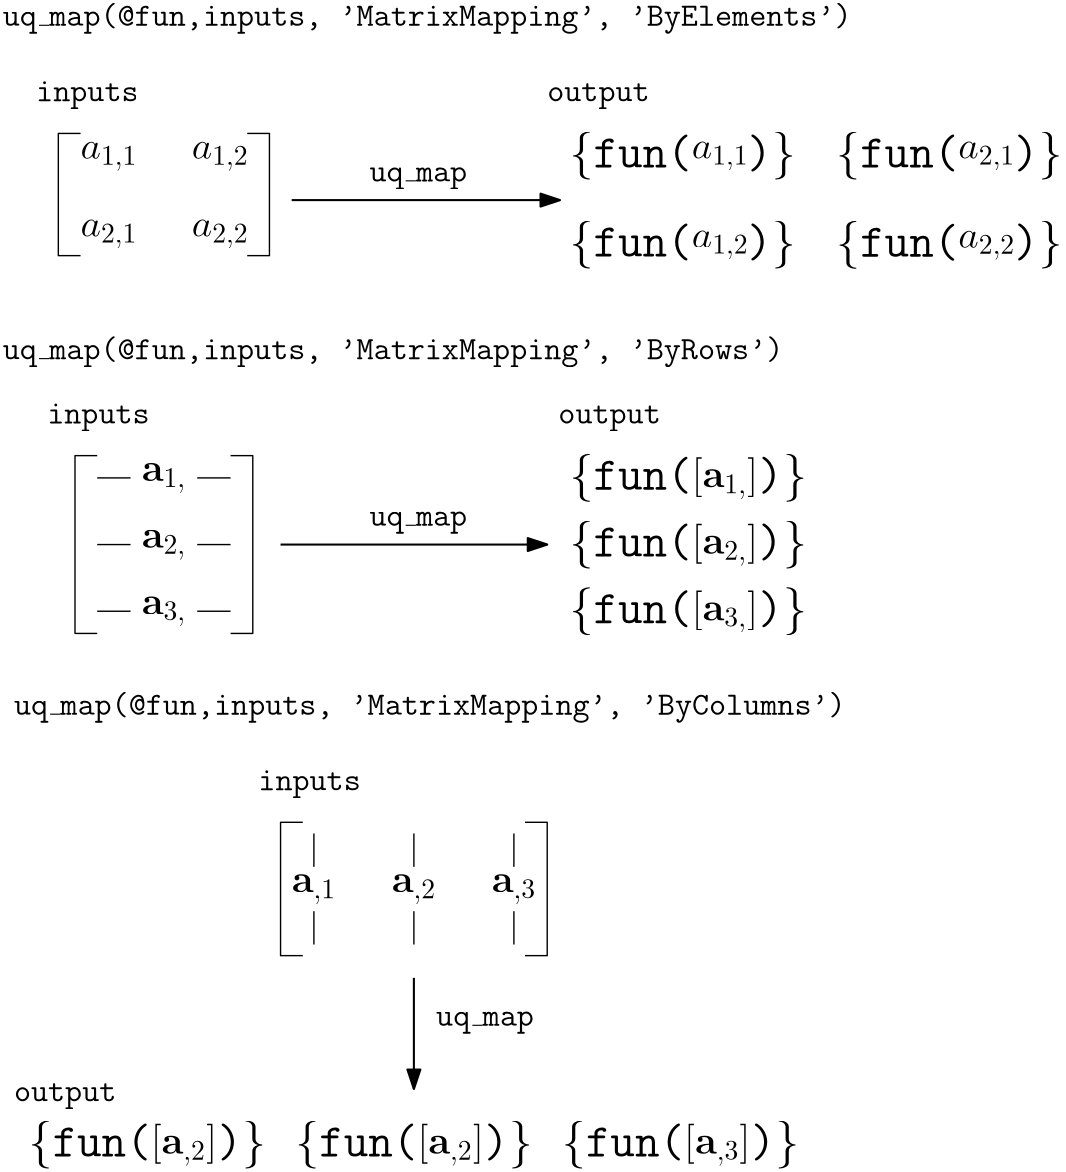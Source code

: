 <?xml version="1.0"?>
<!DOCTYPE ipe SYSTEM "ipe.dtd">
<ipe version="70218" creator="Ipe 7.2.20">
<info created="D:20200806232523" modified="D:20200808152923"/>
<ipestyle name="basic">
<symbol name="arrow/arc(spx)">
<path stroke="sym-stroke" fill="sym-stroke" pen="sym-pen">
0 0 m
-1 0.333 l
-1 -0.333 l
h
</path>
</symbol>
<symbol name="arrow/farc(spx)">
<path stroke="sym-stroke" fill="white" pen="sym-pen">
0 0 m
-1 0.333 l
-1 -0.333 l
h
</path>
</symbol>
<symbol name="arrow/ptarc(spx)">
<path stroke="sym-stroke" fill="sym-stroke" pen="sym-pen">
0 0 m
-1 0.333 l
-0.8 0 l
-1 -0.333 l
h
</path>
</symbol>
<symbol name="arrow/fptarc(spx)">
<path stroke="sym-stroke" fill="white" pen="sym-pen">
0 0 m
-1 0.333 l
-0.8 0 l
-1 -0.333 l
h
</path>
</symbol>
<symbol name="mark/circle(sx)" transformations="translations">
<path fill="sym-stroke">
0.6 0 0 0.6 0 0 e
0.4 0 0 0.4 0 0 e
</path>
</symbol>
<symbol name="mark/disk(sx)" transformations="translations">
<path fill="sym-stroke">
0.6 0 0 0.6 0 0 e
</path>
</symbol>
<symbol name="mark/fdisk(sfx)" transformations="translations">
<group>
<path fill="sym-fill">
0.5 0 0 0.5 0 0 e
</path>
<path fill="sym-stroke" fillrule="eofill">
0.6 0 0 0.6 0 0 e
0.4 0 0 0.4 0 0 e
</path>
</group>
</symbol>
<symbol name="mark/box(sx)" transformations="translations">
<path fill="sym-stroke" fillrule="eofill">
-0.6 -0.6 m
0.6 -0.6 l
0.6 0.6 l
-0.6 0.6 l
h
-0.4 -0.4 m
0.4 -0.4 l
0.4 0.4 l
-0.4 0.4 l
h
</path>
</symbol>
<symbol name="mark/square(sx)" transformations="translations">
<path fill="sym-stroke">
-0.6 -0.6 m
0.6 -0.6 l
0.6 0.6 l
-0.6 0.6 l
h
</path>
</symbol>
<symbol name="mark/fsquare(sfx)" transformations="translations">
<group>
<path fill="sym-fill">
-0.5 -0.5 m
0.5 -0.5 l
0.5 0.5 l
-0.5 0.5 l
h
</path>
<path fill="sym-stroke" fillrule="eofill">
-0.6 -0.6 m
0.6 -0.6 l
0.6 0.6 l
-0.6 0.6 l
h
-0.4 -0.4 m
0.4 -0.4 l
0.4 0.4 l
-0.4 0.4 l
h
</path>
</group>
</symbol>
<symbol name="mark/cross(sx)" transformations="translations">
<group>
<path fill="sym-stroke">
-0.43 -0.57 m
0.57 0.43 l
0.43 0.57 l
-0.57 -0.43 l
h
</path>
<path fill="sym-stroke">
-0.43 0.57 m
0.57 -0.43 l
0.43 -0.57 l
-0.57 0.43 l
h
</path>
</group>
</symbol>
<symbol name="arrow/fnormal(spx)">
<path stroke="sym-stroke" fill="white" pen="sym-pen">
0 0 m
-1 0.333 l
-1 -0.333 l
h
</path>
</symbol>
<symbol name="arrow/pointed(spx)">
<path stroke="sym-stroke" fill="sym-stroke" pen="sym-pen">
0 0 m
-1 0.333 l
-0.8 0 l
-1 -0.333 l
h
</path>
</symbol>
<symbol name="arrow/fpointed(spx)">
<path stroke="sym-stroke" fill="white" pen="sym-pen">
0 0 m
-1 0.333 l
-0.8 0 l
-1 -0.333 l
h
</path>
</symbol>
<symbol name="arrow/linear(spx)">
<path stroke="sym-stroke" pen="sym-pen">
-1 0.333 m
0 0 l
-1 -0.333 l
</path>
</symbol>
<symbol name="arrow/fdouble(spx)">
<path stroke="sym-stroke" fill="white" pen="sym-pen">
0 0 m
-1 0.333 l
-1 -0.333 l
h
-1 0 m
-2 0.333 l
-2 -0.333 l
h
</path>
</symbol>
<symbol name="arrow/double(spx)">
<path stroke="sym-stroke" fill="sym-stroke" pen="sym-pen">
0 0 m
-1 0.333 l
-1 -0.333 l
h
-1 0 m
-2 0.333 l
-2 -0.333 l
h
</path>
</symbol>
<symbol name="arrow/mid-normal(spx)">
<path stroke="sym-stroke" fill="sym-stroke" pen="sym-pen">
0.5 0 m
-0.5 0.333 l
-0.5 -0.333 l
h
</path>
</symbol>
<symbol name="arrow/mid-fnormal(spx)">
<path stroke="sym-stroke" fill="white" pen="sym-pen">
0.5 0 m
-0.5 0.333 l
-0.5 -0.333 l
h
</path>
</symbol>
<symbol name="arrow/mid-pointed(spx)">
<path stroke="sym-stroke" fill="sym-stroke" pen="sym-pen">
0.5 0 m
-0.5 0.333 l
-0.3 0 l
-0.5 -0.333 l
h
</path>
</symbol>
<symbol name="arrow/mid-fpointed(spx)">
<path stroke="sym-stroke" fill="white" pen="sym-pen">
0.5 0 m
-0.5 0.333 l
-0.3 0 l
-0.5 -0.333 l
h
</path>
</symbol>
<symbol name="arrow/mid-double(spx)">
<path stroke="sym-stroke" fill="sym-stroke" pen="sym-pen">
1 0 m
0 0.333 l
0 -0.333 l
h
0 0 m
-1 0.333 l
-1 -0.333 l
h
</path>
</symbol>
<symbol name="arrow/mid-fdouble(spx)">
<path stroke="sym-stroke" fill="white" pen="sym-pen">
1 0 m
0 0.333 l
0 -0.333 l
h
0 0 m
-1 0.333 l
-1 -0.333 l
h
</path>
</symbol>
<pen name="heavier" value="0.8"/>
<pen name="fat" value="1.2"/>
<pen name="ultrafat" value="2"/>
<symbolsize name="large" value="5"/>
<symbolsize name="small" value="2"/>
<symbolsize name="tiny" value="1.1"/>
<arrowsize name="large" value="10"/>
<arrowsize name="small" value="5"/>
<arrowsize name="tiny" value="3"/>
<color name="red" value="1 0 0"/>
<color name="blue" value="0 0 1"/>
<color name="green" value="0 1 0"/>
<color name="yellow" value="1 1 0"/>
<color name="orange" value="1 0.647 0"/>
<color name="gold" value="1 0.843 0"/>
<color name="purple" value="0.627 0.125 0.941"/>
<color name="gray" value="0.745"/>
<color name="brown" value="0.647 0.165 0.165"/>
<color name="navy" value="0 0 0.502"/>
<color name="pink" value="1 0.753 0.796"/>
<color name="seagreen" value="0.18 0.545 0.341"/>
<color name="turquoise" value="0.251 0.878 0.816"/>
<color name="violet" value="0.933 0.51 0.933"/>
<color name="darkblue" value="0 0 0.545"/>
<color name="darkcyan" value="0 0.545 0.545"/>
<color name="darkgray" value="0.663"/>
<color name="darkgreen" value="0 0.392 0"/>
<color name="darkmagenta" value="0.545 0 0.545"/>
<color name="darkorange" value="1 0.549 0"/>
<color name="darkred" value="0.545 0 0"/>
<color name="lightblue" value="0.678 0.847 0.902"/>
<color name="lightcyan" value="0.878 1 1"/>
<color name="lightgray" value="0.827"/>
<color name="lightgreen" value="0.565 0.933 0.565"/>
<color name="lightyellow" value="1 1 0.878"/>
<dashstyle name="dotted" value="[1 3] 0"/>
<dashstyle name="dashed" value="[4] 0"/>
<dashstyle name="dash dotted" value="[4 2 1 2] 0"/>
<dashstyle name="dash dot dotted" value="[4 2 1 2 1 2] 0"/>
<textsize name="large" value="\large"/>
<textsize name="Large" value="\Large"/>
<textsize name="LARGE" value="\LARGE"/>
<textsize name="huge" value="\huge"/>
<textsize name="Huge" value="\Huge"/>
<textsize name="small" value="\small"/>
<textsize name="footnote" value="\footnotesize"/>
<textsize name="tiny" value="\tiny"/>
<textstyle name="center" begin="\begin{center}" end="\end{center}"/>
<textstyle name="itemize" begin="\begin{itemize}" end="\end{itemize}"/>
<textstyle name="item" begin="\begin{itemize}\item{}" end="\end{itemize}"/>
<gridsize name="4 pts" value="4"/>
<gridsize name="8 pts (~3 mm)" value="8"/>
<gridsize name="16 pts (~6 mm)" value="16"/>
<gridsize name="32 pts (~12 mm)" value="32"/>
<gridsize name="10 pts (~3.5 mm)" value="10"/>
<gridsize name="20 pts (~7 mm)" value="20"/>
<gridsize name="14 pts (~5 mm)" value="14"/>
<gridsize name="28 pts (~10 mm)" value="28"/>
<gridsize name="56 pts (~20 mm)" value="56"/>
<anglesize name="90 deg" value="90"/>
<anglesize name="60 deg" value="60"/>
<anglesize name="45 deg" value="45"/>
<anglesize name="30 deg" value="30"/>
<anglesize name="22.5 deg" value="22.5"/>
<opacity name="10%" value="0.1"/>
<opacity name="30%" value="0.3"/>
<opacity name="50%" value="0.5"/>
<opacity name="75%" value="0.75"/>
<tiling name="falling" angle="-60" step="4" width="1"/>
<tiling name="rising" angle="30" step="4" width="1"/>
</ipestyle>
<ipestyle name="landscape">
<symbol name="arrow/arc(spx)">
<path stroke="sym-stroke" fill="sym-stroke" pen="sym-pen">
0 0 m
-1 0.333 l
-1 -0.333 l
h
</path>
</symbol>
<symbol name="arrow/farc(spx)">
<path stroke="sym-stroke" fill="white" pen="sym-pen">
0 0 m
-1 0.333 l
-1 -0.333 l
h
</path>
</symbol>
<symbol name="arrow/ptarc(spx)">
<path stroke="sym-stroke" fill="sym-stroke" pen="sym-pen">
0 0 m
-1 0.333 l
-0.8 0 l
-1 -0.333 l
h
</path>
</symbol>
<symbol name="arrow/fptarc(spx)">
<path stroke="sym-stroke" fill="white" pen="sym-pen">
0 0 m
-1 0.333 l
-0.8 0 l
-1 -0.333 l
h
</path>
</symbol>
<symbol name="mark/circle(sx)" transformations="translations">
<path fill="sym-stroke">
0.6 0 0 0.6 0 0 e
0.4 0 0 0.4 0 0 e
</path>
</symbol>
<symbol name="mark/disk(sx)" transformations="translations">
<path fill="sym-stroke">
0.6 0 0 0.6 0 0 e
</path>
</symbol>
<symbol name="mark/fdisk(sfx)" transformations="translations">
<group>
<path fill="sym-fill">
0.5 0 0 0.5 0 0 e
</path>
<path fill="sym-stroke" fillrule="eofill">
0.6 0 0 0.6 0 0 e
0.4 0 0 0.4 0 0 e
</path>
</group>
</symbol>
<symbol name="mark/box(sx)" transformations="translations">
<path fill="sym-stroke" fillrule="eofill">
-0.6 -0.6 m
0.6 -0.6 l
0.6 0.6 l
-0.6 0.6 l
h
-0.4 -0.4 m
0.4 -0.4 l
0.4 0.4 l
-0.4 0.4 l
h
</path>
</symbol>
<symbol name="mark/square(sx)" transformations="translations">
<path fill="sym-stroke">
-0.6 -0.6 m
0.6 -0.6 l
0.6 0.6 l
-0.6 0.6 l
h
</path>
</symbol>
<symbol name="mark/fsquare(sfx)" transformations="translations">
<group>
<path fill="sym-fill">
-0.5 -0.5 m
0.5 -0.5 l
0.5 0.5 l
-0.5 0.5 l
h
</path>
<path fill="sym-stroke" fillrule="eofill">
-0.6 -0.6 m
0.6 -0.6 l
0.6 0.6 l
-0.6 0.6 l
h
-0.4 -0.4 m
0.4 -0.4 l
0.4 0.4 l
-0.4 0.4 l
h
</path>
</group>
</symbol>
<symbol name="mark/cross(sx)" transformations="translations">
<group>
<path fill="sym-stroke">
-0.43 -0.57 m
0.57 0.43 l
0.43 0.57 l
-0.57 -0.43 l
h
</path>
<path fill="sym-stroke">
-0.43 0.57 m
0.57 -0.43 l
0.43 -0.57 l
-0.57 0.43 l
h
</path>
</group>
</symbol>
<symbol name="arrow/fnormal(spx)">
<path stroke="sym-stroke" fill="white" pen="sym-pen">
0 0 m
-1 0.333 l
-1 -0.333 l
h
</path>
</symbol>
<symbol name="arrow/pointed(spx)">
<path stroke="sym-stroke" fill="sym-stroke" pen="sym-pen">
0 0 m
-1 0.333 l
-0.8 0 l
-1 -0.333 l
h
</path>
</symbol>
<symbol name="arrow/fpointed(spx)">
<path stroke="sym-stroke" fill="white" pen="sym-pen">
0 0 m
-1 0.333 l
-0.8 0 l
-1 -0.333 l
h
</path>
</symbol>
<symbol name="arrow/linear(spx)">
<path stroke="sym-stroke" pen="sym-pen">
-1 0.333 m
0 0 l
-1 -0.333 l
</path>
</symbol>
<symbol name="arrow/fdouble(spx)">
<path stroke="sym-stroke" fill="white" pen="sym-pen">
0 0 m
-1 0.333 l
-1 -0.333 l
h
-1 0 m
-2 0.333 l
-2 -0.333 l
h
</path>
</symbol>
<symbol name="arrow/double(spx)">
<path stroke="sym-stroke" fill="sym-stroke" pen="sym-pen">
0 0 m
-1 0.333 l
-1 -0.333 l
h
-1 0 m
-2 0.333 l
-2 -0.333 l
h
</path>
</symbol>
<symbol name="arrow/mid-normal(spx)">
<path stroke="sym-stroke" fill="sym-stroke" pen="sym-pen">
0.5 0 m
-0.5 0.333 l
-0.5 -0.333 l
h
</path>
</symbol>
<symbol name="arrow/mid-fnormal(spx)">
<path stroke="sym-stroke" fill="white" pen="sym-pen">
0.5 0 m
-0.5 0.333 l
-0.5 -0.333 l
h
</path>
</symbol>
<symbol name="arrow/mid-pointed(spx)">
<path stroke="sym-stroke" fill="sym-stroke" pen="sym-pen">
0.5 0 m
-0.5 0.333 l
-0.3 0 l
-0.5 -0.333 l
h
</path>
</symbol>
<symbol name="arrow/mid-fpointed(spx)">
<path stroke="sym-stroke" fill="white" pen="sym-pen">
0.5 0 m
-0.5 0.333 l
-0.3 0 l
-0.5 -0.333 l
h
</path>
</symbol>
<symbol name="arrow/mid-double(spx)">
<path stroke="sym-stroke" fill="sym-stroke" pen="sym-pen">
1 0 m
0 0.333 l
0 -0.333 l
h
0 0 m
-1 0.333 l
-1 -0.333 l
h
</path>
</symbol>
<symbol name="arrow/mid-fdouble(spx)">
<path stroke="sym-stroke" fill="white" pen="sym-pen">
1 0 m
0 0.333 l
0 -0.333 l
h
0 0 m
-1 0.333 l
-1 -0.333 l
h
</path>
</symbol>
<pen name="heavier" value="0.8"/>
<pen name="fat" value="1.2"/>
<pen name="ultrafat" value="2"/>
<symbolsize name="large" value="5"/>
<symbolsize name="small" value="2"/>
<symbolsize name="tiny" value="1.1"/>
<arrowsize name="large" value="10"/>
<arrowsize name="small" value="5"/>
<arrowsize name="tiny" value="3"/>
<color name="red" value="1 0 0"/>
<color name="blue" value="0 0 1"/>
<color name="green" value="0 1 0"/>
<color name="yellow" value="1 1 0"/>
<color name="orange" value="1 0.647 0"/>
<color name="gold" value="1 0.843 0"/>
<color name="purple" value="0.627 0.125 0.941"/>
<color name="gray" value="0.745"/>
<color name="brown" value="0.647 0.165 0.165"/>
<color name="navy" value="0 0 0.502"/>
<color name="pink" value="1 0.753 0.796"/>
<color name="seagreen" value="0.18 0.545 0.341"/>
<color name="turquoise" value="0.251 0.878 0.816"/>
<color name="violet" value="0.933 0.51 0.933"/>
<color name="darkblue" value="0 0 0.545"/>
<color name="darkcyan" value="0 0.545 0.545"/>
<color name="darkgray" value="0.663"/>
<color name="darkgreen" value="0 0.392 0"/>
<color name="darkmagenta" value="0.545 0 0.545"/>
<color name="darkorange" value="1 0.549 0"/>
<color name="darkred" value="0.545 0 0"/>
<color name="lightblue" value="0.678 0.847 0.902"/>
<color name="lightcyan" value="0.878 1 1"/>
<color name="lightgray" value="0.827"/>
<color name="lightgreen" value="0.565 0.933 0.565"/>
<color name="lightyellow" value="1 1 0.878"/>
<dashstyle name="dotted" value="[1 3] 0"/>
<dashstyle name="dashed" value="[4] 0"/>
<dashstyle name="dash dotted" value="[4 2 1 2] 0"/>
<dashstyle name="dash dot dotted" value="[4 2 1 2 1 2] 0"/>
<textsize name="large" value="\large"/>
<textsize name="Large" value="\Large"/>
<textsize name="LARGE" value="\LARGE"/>
<textsize name="huge" value="\huge"/>
<textsize name="Huge" value="\Huge"/>
<textsize name="small" value="\small"/>
<textsize name="footnote" value="\footnotesize"/>
<textsize name="tiny" value="\tiny"/>
<textstyle name="center" begin="\begin{center}" end="\end{center}"/>
<textstyle name="itemize" begin="\begin{itemize}" end="\end{itemize}"/>
<textstyle name="item" begin="\begin{itemize}\item{}" end="\end{itemize}"/>
<gridsize name="4 pts" value="4"/>
<gridsize name="8 pts (~3 mm)" value="8"/>
<gridsize name="16 pts (~6 mm)" value="16"/>
<gridsize name="32 pts (~12 mm)" value="32"/>
<gridsize name="10 pts (~3.5 mm)" value="10"/>
<gridsize name="20 pts (~7 mm)" value="20"/>
<gridsize name="14 pts (~5 mm)" value="14"/>
<gridsize name="28 pts (~10 mm)" value="28"/>
<gridsize name="56 pts (~20 mm)" value="56"/>
<anglesize name="90 deg" value="90"/>
<anglesize name="60 deg" value="60"/>
<anglesize name="45 deg" value="45"/>
<anglesize name="30 deg" value="30"/>
<anglesize name="22.5 deg" value="22.5"/>
<opacity name="10%" value="0.1"/>
<opacity name="30%" value="0.3"/>
<opacity name="50%" value="0.5"/>
<opacity name="75%" value="0.75"/>
<layout paper="595 842" origin="0 0" frame="595 842" crop="no"/>
<tiling name="falling" angle="-60" step="4" width="1"/>
<tiling name="rising" angle="30" step="4" width="1"/>
</ipestyle>
<ipestyle name="landscape">
<symbol name="arrow/arc(spx)">
<path stroke="sym-stroke" fill="sym-stroke" pen="sym-pen">
0 0 m
-1 0.333 l
-1 -0.333 l
h
</path>
</symbol>
<symbol name="arrow/farc(spx)">
<path stroke="sym-stroke" fill="white" pen="sym-pen">
0 0 m
-1 0.333 l
-1 -0.333 l
h
</path>
</symbol>
<symbol name="arrow/ptarc(spx)">
<path stroke="sym-stroke" fill="sym-stroke" pen="sym-pen">
0 0 m
-1 0.333 l
-0.8 0 l
-1 -0.333 l
h
</path>
</symbol>
<symbol name="arrow/fptarc(spx)">
<path stroke="sym-stroke" fill="white" pen="sym-pen">
0 0 m
-1 0.333 l
-0.8 0 l
-1 -0.333 l
h
</path>
</symbol>
<symbol name="mark/circle(sx)" transformations="translations">
<path fill="sym-stroke">
0.6 0 0 0.6 0 0 e
0.4 0 0 0.4 0 0 e
</path>
</symbol>
<symbol name="mark/disk(sx)" transformations="translations">
<path fill="sym-stroke">
0.6 0 0 0.6 0 0 e
</path>
</symbol>
<symbol name="mark/fdisk(sfx)" transformations="translations">
<group>
<path fill="sym-fill">
0.5 0 0 0.5 0 0 e
</path>
<path fill="sym-stroke" fillrule="eofill">
0.6 0 0 0.6 0 0 e
0.4 0 0 0.4 0 0 e
</path>
</group>
</symbol>
<symbol name="mark/box(sx)" transformations="translations">
<path fill="sym-stroke" fillrule="eofill">
-0.6 -0.6 m
0.6 -0.6 l
0.6 0.6 l
-0.6 0.6 l
h
-0.4 -0.4 m
0.4 -0.4 l
0.4 0.4 l
-0.4 0.4 l
h
</path>
</symbol>
<symbol name="mark/square(sx)" transformations="translations">
<path fill="sym-stroke">
-0.6 -0.6 m
0.6 -0.6 l
0.6 0.6 l
-0.6 0.6 l
h
</path>
</symbol>
<symbol name="mark/fsquare(sfx)" transformations="translations">
<group>
<path fill="sym-fill">
-0.5 -0.5 m
0.5 -0.5 l
0.5 0.5 l
-0.5 0.5 l
h
</path>
<path fill="sym-stroke" fillrule="eofill">
-0.6 -0.6 m
0.6 -0.6 l
0.6 0.6 l
-0.6 0.6 l
h
-0.4 -0.4 m
0.4 -0.4 l
0.4 0.4 l
-0.4 0.4 l
h
</path>
</group>
</symbol>
<symbol name="mark/cross(sx)" transformations="translations">
<group>
<path fill="sym-stroke">
-0.43 -0.57 m
0.57 0.43 l
0.43 0.57 l
-0.57 -0.43 l
h
</path>
<path fill="sym-stroke">
-0.43 0.57 m
0.57 -0.43 l
0.43 -0.57 l
-0.57 0.43 l
h
</path>
</group>
</symbol>
<symbol name="arrow/fnormal(spx)">
<path stroke="sym-stroke" fill="white" pen="sym-pen">
0 0 m
-1 0.333 l
-1 -0.333 l
h
</path>
</symbol>
<symbol name="arrow/pointed(spx)">
<path stroke="sym-stroke" fill="sym-stroke" pen="sym-pen">
0 0 m
-1 0.333 l
-0.8 0 l
-1 -0.333 l
h
</path>
</symbol>
<symbol name="arrow/fpointed(spx)">
<path stroke="sym-stroke" fill="white" pen="sym-pen">
0 0 m
-1 0.333 l
-0.8 0 l
-1 -0.333 l
h
</path>
</symbol>
<symbol name="arrow/linear(spx)">
<path stroke="sym-stroke" pen="sym-pen">
-1 0.333 m
0 0 l
-1 -0.333 l
</path>
</symbol>
<symbol name="arrow/fdouble(spx)">
<path stroke="sym-stroke" fill="white" pen="sym-pen">
0 0 m
-1 0.333 l
-1 -0.333 l
h
-1 0 m
-2 0.333 l
-2 -0.333 l
h
</path>
</symbol>
<symbol name="arrow/double(spx)">
<path stroke="sym-stroke" fill="sym-stroke" pen="sym-pen">
0 0 m
-1 0.333 l
-1 -0.333 l
h
-1 0 m
-2 0.333 l
-2 -0.333 l
h
</path>
</symbol>
<symbol name="arrow/mid-normal(spx)">
<path stroke="sym-stroke" fill="sym-stroke" pen="sym-pen">
0.5 0 m
-0.5 0.333 l
-0.5 -0.333 l
h
</path>
</symbol>
<symbol name="arrow/mid-fnormal(spx)">
<path stroke="sym-stroke" fill="white" pen="sym-pen">
0.5 0 m
-0.5 0.333 l
-0.5 -0.333 l
h
</path>
</symbol>
<symbol name="arrow/mid-pointed(spx)">
<path stroke="sym-stroke" fill="sym-stroke" pen="sym-pen">
0.5 0 m
-0.5 0.333 l
-0.3 0 l
-0.5 -0.333 l
h
</path>
</symbol>
<symbol name="arrow/mid-fpointed(spx)">
<path stroke="sym-stroke" fill="white" pen="sym-pen">
0.5 0 m
-0.5 0.333 l
-0.3 0 l
-0.5 -0.333 l
h
</path>
</symbol>
<symbol name="arrow/mid-double(spx)">
<path stroke="sym-stroke" fill="sym-stroke" pen="sym-pen">
1 0 m
0 0.333 l
0 -0.333 l
h
0 0 m
-1 0.333 l
-1 -0.333 l
h
</path>
</symbol>
<symbol name="arrow/mid-fdouble(spx)">
<path stroke="sym-stroke" fill="white" pen="sym-pen">
1 0 m
0 0.333 l
0 -0.333 l
h
0 0 m
-1 0.333 l
-1 -0.333 l
h
</path>
</symbol>
<pen name="heavier" value="0.8"/>
<pen name="fat" value="1.2"/>
<pen name="ultrafat" value="2"/>
<symbolsize name="large" value="5"/>
<symbolsize name="small" value="2"/>
<symbolsize name="tiny" value="1.1"/>
<arrowsize name="large" value="10"/>
<arrowsize name="small" value="5"/>
<arrowsize name="tiny" value="3"/>
<color name="red" value="1 0 0"/>
<color name="blue" value="0 0 1"/>
<color name="green" value="0 1 0"/>
<color name="yellow" value="1 1 0"/>
<color name="orange" value="1 0.647 0"/>
<color name="gold" value="1 0.843 0"/>
<color name="purple" value="0.627 0.125 0.941"/>
<color name="gray" value="0.745"/>
<color name="brown" value="0.647 0.165 0.165"/>
<color name="navy" value="0 0 0.502"/>
<color name="pink" value="1 0.753 0.796"/>
<color name="seagreen" value="0.18 0.545 0.341"/>
<color name="turquoise" value="0.251 0.878 0.816"/>
<color name="violet" value="0.933 0.51 0.933"/>
<color name="darkblue" value="0 0 0.545"/>
<color name="darkcyan" value="0 0.545 0.545"/>
<color name="darkgray" value="0.663"/>
<color name="darkgreen" value="0 0.392 0"/>
<color name="darkmagenta" value="0.545 0 0.545"/>
<color name="darkorange" value="1 0.549 0"/>
<color name="darkred" value="0.545 0 0"/>
<color name="lightblue" value="0.678 0.847 0.902"/>
<color name="lightcyan" value="0.878 1 1"/>
<color name="lightgray" value="0.827"/>
<color name="lightgreen" value="0.565 0.933 0.565"/>
<color name="lightyellow" value="1 1 0.878"/>
<dashstyle name="dotted" value="[1 3] 0"/>
<dashstyle name="dashed" value="[4] 0"/>
<dashstyle name="dash dotted" value="[4 2 1 2] 0"/>
<dashstyle name="dash dot dotted" value="[4 2 1 2 1 2] 0"/>
<textsize name="large" value="\large"/>
<textsize name="Large" value="\Large"/>
<textsize name="LARGE" value="\LARGE"/>
<textsize name="huge" value="\huge"/>
<textsize name="Huge" value="\Huge"/>
<textsize name="small" value="\small"/>
<textsize name="footnote" value="\footnotesize"/>
<textsize name="tiny" value="\tiny"/>
<textstyle name="center" begin="\begin{center}" end="\end{center}"/>
<textstyle name="itemize" begin="\begin{itemize}" end="\end{itemize}"/>
<textstyle name="item" begin="\begin{itemize}\item{}" end="\end{itemize}"/>
<gridsize name="4 pts" value="4"/>
<gridsize name="8 pts (~3 mm)" value="8"/>
<gridsize name="16 pts (~6 mm)" value="16"/>
<gridsize name="32 pts (~12 mm)" value="32"/>
<gridsize name="10 pts (~3.5 mm)" value="10"/>
<gridsize name="20 pts (~7 mm)" value="20"/>
<gridsize name="14 pts (~5 mm)" value="14"/>
<gridsize name="28 pts (~10 mm)" value="28"/>
<gridsize name="56 pts (~20 mm)" value="56"/>
<anglesize name="90 deg" value="90"/>
<anglesize name="60 deg" value="60"/>
<anglesize name="45 deg" value="45"/>
<anglesize name="30 deg" value="30"/>
<anglesize name="22.5 deg" value="22.5"/>
<opacity name="10%" value="0.1"/>
<opacity name="30%" value="0.3"/>
<opacity name="50%" value="0.5"/>
<opacity name="75%" value="0.75"/>
<layout paper="842 595" origin="0 0" frame="842 595" crop="no"/>
<tiling name="falling" angle="-60" step="4" width="1"/>
<tiling name="rising" angle="30" step="4" width="1"/>
</ipestyle>
<page>
<layer name="alpha"/>
<view layers="alpha" active="alpha"/>
<text layer="alpha" matrix="1 0 0 1 -32 19.5875" transformations="translations" pos="184 516" stroke="black" type="label" width="36.912" height="7.303" depth="2.66" valign="baseline" size="large">\texttt{inputs}</text>
<path matrix="4.025 0 0 1 -625.4 -12" stroke="black" pen="0.75" arrow="normal/normal">
216 512 m
240 512 l
</path>
<path matrix="4 0 0 1 -624 -136" stroke="black" pen="0.75" arrow="normal/normal">
216 512 m
240 512 l
</path>
<text matrix="1 0 0 1 -184 126.739" transformations="translations" pos="324 436" stroke="black" type="label" width="305.874" height="8.299" depth="2.66" valign="baseline" size="large">\texttt{uq\_map(@fun,inputs, &apos;MatrixMapping&apos;, &apos;ByElements&apos;)}</text>
<text matrix="1 0 0 1 -184 6.739" transformations="translations" pos="324 436" stroke="black" type="label" width="281.266" height="8.299" depth="2.66" valign="baseline" size="large">\texttt{uq\_map(@fun,inputs, &apos;MatrixMapping&apos;, &apos;ByRows&apos;)}</text>
<text matrix="1 0 0 1 -180 -121.261" transformations="translations" pos="324 436" stroke="black" type="label" width="299.722" height="8.299" depth="2.66" valign="baseline" size="large">\texttt{uq\_map(@fun,inputs, &apos;MatrixMapping&apos;, &apos;ByColumns&apos;)}</text>
<text matrix="1 0 0 1 152 19.5875" transformations="translations" pos="184 516" stroke="black" type="label" width="36.912" height="6.615" depth="2.66" valign="baseline" size="large">\texttt{output}</text>
<group matrix="1 0 0 1 -16 -4">
<text matrix="1 0 0 1 36 79.6925" transformations="translations" pos="324 436" stroke="black" type="label" width="44.043" height="12.915" depth="4.3" valign="baseline" size="LARGE">\texttt{\{fun(}</text>
<text matrix="1 0 0 1 68 95.6925" transformations="translations" pos="356 420" stroke="black" type="label" width="17.467" height="12.915" depth="4.3" valign="baseline" size="LARGE">\texttt{)\}}</text>
<text matrix="1 0 0 1 348 -17.043" transformations="translations" pos="56 536" stroke="black" type="label" width="20.602" height="6.176" depth="4.09" valign="baseline" size="Large" style="math">a_{1,1}</text>
</group>
<group matrix="1 0 0 1 80 20">
<text matrix="1 0 0 1 36 55.6925" transformations="translations" pos="324 436" stroke="black" type="label" width="44.043" height="12.915" depth="4.3" valign="baseline" size="LARGE">\texttt{\{fun(}</text>
<text matrix="1 0 0 1 68 71.6925" transformations="translations" pos="356 420" stroke="black" type="label" width="17.467" height="12.915" depth="4.3" valign="baseline" size="LARGE">\texttt{)\}}</text>
<text matrix="1 0 0 1 348 -41.043" transformations="translations" pos="56 536" stroke="black" type="label" width="20.602" height="6.176" depth="4.09" valign="baseline" size="Large" style="math">a_{2,1}</text>
</group>
<group matrix="1 0 0 1 80 40">
<text matrix="1 0 0 1 36 3.593" transformations="translations" pos="324 436" stroke="black" type="label" width="44.043" height="12.915" depth="4.3" valign="baseline" size="LARGE">\texttt{\{fun(}</text>
<text matrix="1 0 0 1 68 19.6925" transformations="translations" pos="356 420" stroke="black" type="label" width="17.467" height="12.915" depth="4.3" valign="baseline" size="LARGE">\texttt{)\}}</text>
<text matrix="1 0 0 1 348 -93.1425" transformations="translations" pos="56 536" stroke="black" type="label" width="20.602" height="6.176" depth="4.09" valign="baseline" size="Large" style="math">a_{2,2}</text>
</group>
<group matrix="1 0 0 1 -16 12">
<text matrix="1 0 0 1 36 31.6925" transformations="translations" pos="324 436" stroke="black" type="label" width="44.043" height="12.915" depth="4.3" valign="baseline" size="LARGE">\texttt{\{fun(}</text>
<text matrix="1 0 0 1 68 47.6925" transformations="translations" pos="356 420" stroke="black" type="label" width="17.467" height="12.915" depth="4.3" valign="baseline" size="LARGE">\texttt{)\}}</text>
<text matrix="1 0 0 1 348 -65.043" transformations="translations" pos="56 536" stroke="black" type="label" width="20.602" height="6.176" depth="4.09" valign="baseline" size="Large" style="math">a_{1,2}</text>
</group>
<group matrix="1 0 0 1 80 -4">
<text matrix="1 0 0 1 108 -281.142" transformations="translations" pos="56 536" stroke="black" type="label" width="16.092" height="6.375" depth="4.09" valign="baseline" size="Large" style="math">\mathbf{a}_{,1}</text>
<text matrix="1 0 0 1 144 -281.142" transformations="translations" pos="56 536" stroke="black" type="label" width="16.092" height="6.375" depth="4.09" valign="baseline" size="Large" style="math">\mathbf{a}_{,2}</text>
<text matrix="1 0 0 1 180 -281.142" transformations="translations" pos="56 536" stroke="black" type="label" width="16.092" height="6.375" depth="4.09" valign="baseline" size="Large" style="math">\mathbf{a}_{,3}</text>
<path matrix="1 0 0 0.75 140 -128" stroke="black" pen="0.5">
28 544 m
20 544 l
20 480 l
28 480 l
</path>
<path matrix="1 0 0 0.75 148 -128" stroke="black" pen="0.5">
100 544 m
108 544 l
108 480 l
100 480 l
</path>
<path matrix="1 0 0 1 -52 24" stroke="black" pen="0.5">
224 240 m
224 252 l
</path>
<path matrix="1 0 0 0.75 -52 80" stroke="black" pen="0.5">
224 224 m
224 208 l
</path>
<path matrix="1 0 0 1 -16 24" stroke="black" pen="0.5">
224 240 m
224 252 l
</path>
<path matrix="1 0 0 1 -16 -4" stroke="black" pen="0.5">
224 240 m
224 252 l
</path>
<path matrix="1 0 0 1 20 -4" stroke="black" pen="0.5">
224 240 m
224 252 l
</path>
<path matrix="1 0 0 1 20 24" stroke="black" pen="0.5">
224 240 m
224 252 l
</path>
</group>
<text matrix="1 0 0 1 -52 70.739" transformations="translations" pos="324 436" stroke="black" type="label" width="35.189" height="5.144" depth="2.66" valign="baseline" size="large">\texttt{uq\_map}</text>
<group matrix="1 0 0 1 -8 16">
<text matrix="1 0 0 1 28 -56.3075" transformations="translations" pos="324 436" stroke="black" type="label" width="44.043" height="12.915" depth="4.3" valign="baseline" size="LARGE">\texttt{\{fun(}</text>
<text matrix="1 0 0 1 340 -155.334" transformations="translations" pos="56 536" stroke="black" type="label" width="23.896" height="10.759" depth="4.09" valign="baseline" size="Large" style="math">[\mathbf{a}_{1,}]</text>
<text matrix="1 0 0 1 64 -40.3075" transformations="translations" pos="356 420" stroke="black" type="label" width="17.467" height="12.915" depth="4.3" valign="baseline" size="LARGE">\texttt{)\}}</text>
</group>
<group matrix="1 0 0 1 -8 16">
<text matrix="1 0 0 1 28 -80.3075" transformations="translations" pos="324 436" stroke="black" type="label" width="44.043" height="12.915" depth="4.3" valign="baseline" size="LARGE">\texttt{\{fun(}</text>
<text matrix="1 0 0 1 64 -64.3075" transformations="translations" pos="356 420" stroke="black" type="label" width="17.467" height="12.915" depth="4.3" valign="baseline" size="LARGE">\texttt{)\}}</text>
<text matrix="1 0 0 1 340 -179.334" transformations="translations" pos="56 536" stroke="black" type="label" width="23.896" height="10.759" depth="4.09" valign="baseline" size="Large" style="math">[\mathbf{a}_{2,}]</text>
</group>
<group matrix="1 0 0 1 -8 16">
<text matrix="1 0 0 1 28 -104.308" transformations="translations" pos="324 436" stroke="black" type="label" width="44.043" height="12.915" depth="4.3" valign="baseline" size="LARGE">\texttt{\{fun(}</text>
<text matrix="1 0 0 1 64 -88.3075" transformations="translations" pos="356 420" stroke="black" type="label" width="17.467" height="12.915" depth="4.3" valign="baseline" size="LARGE">\texttt{)\}}</text>
<text matrix="1 0 0 1 340 -203.334" transformations="translations" pos="56 536" stroke="black" type="label" width="23.896" height="10.759" depth="4.09" valign="baseline" size="Large" style="math">[\mathbf{a}_{3,}]</text>
</group>
<group matrix="1 0 0 1 6 16">
<text matrix="1 0 0 1 128 -153.142" transformations="translations" pos="56 536" stroke="black" type="label" width="16.092" height="6.375" depth="4.09" valign="baseline" size="Large" style="math">\mathbf{a}_{1,}</text>
<path matrix="0.6 0 0 1 148.8 -152" stroke="black" pen="0.5">
32 536 m
52 536 l
</path>
<path matrix="0.6 0 0 1 158.4 -152" stroke="black" pen="0.5">
76 536 m
96 536 l
</path>
<text matrix="1 0 0 1 128 -177.142" transformations="translations" pos="56 536" stroke="black" type="label" width="16.092" height="6.375" depth="4.09" valign="baseline" size="Large" style="math">\mathbf{a}_{2,}</text>
<path matrix="0.6 0 0 1 148.8 -176" stroke="black" pen="0.5">
32 536 m
52 536 l
</path>
<path matrix="0.6 0 0 1 158.4 -176" stroke="black" pen="0.5">
76 536 m
96 536 l
</path>
<text matrix="1 0 0 1 128 -201.142" transformations="translations" pos="56 536" stroke="black" type="label" width="16.092" height="6.375" depth="4.09" valign="baseline" size="Large" style="math">\mathbf{a}_{3,}</text>
<path matrix="0.6 0 0 1 148.8 -200" stroke="black" pen="0.5">
32 536 m
52 536 l
</path>
<path matrix="0.6 0 0 1 158.4 -200" stroke="black" pen="0.5">
76 536 m
96 536 l
</path>
<path matrix="1 0 0 1 140 -152" stroke="black" pen="0.5">
28 544 m
20 544 l
20 480 l
28 480 l
</path>
<path matrix="1 0 0 1 116 -152" stroke="black" pen="0.5">
100 544 m
108 544 l
108 480 l
100 480 l
</path>
</group>
<group matrix="1 0 0 1 0 20">
<text matrix="1 0 0 1 112 -41.1425" transformations="translations" pos="56 536" stroke="black" type="label" width="20.602" height="6.176" depth="4.09" valign="baseline" size="Large" style="math">a_{1,1}</text>
<path matrix="1 0 0 0.6875 140 130" stroke="black" pen="0.5">
28 544 m
20 544 l
20 480 l
28 480 l
</path>
<path matrix="1 0 0 0.6875 128 130" stroke="black" pen="0.5">
100 544 m
108 544 l
108 480 l
100 480 l
</path>
<text matrix="1 0 0 1 112 -69.1425" transformations="translations" pos="56 536" stroke="black" type="label" width="20.602" height="6.176" depth="4.09" valign="baseline" size="Large" style="math">a_{2,1}</text>
<text matrix="1 0 0 1 152 -41.1425" transformations="translations" pos="56 536" stroke="black" type="label" width="20.602" height="6.176" depth="4.09" valign="baseline" size="Large" style="math">a_{1,2}</text>
<text matrix="1 0 0 1 152 -69.1425" transformations="translations" pos="56 536" stroke="black" type="label" width="20.602" height="6.176" depth="4.09" valign="baseline" size="Large" style="math">a_{2,2}</text>
</group>
<text matrix="1 0 0 1 -52 -53.261" transformations="translations" pos="324 436" stroke="black" type="label" width="35.189" height="5.144" depth="2.66" valign="baseline" size="large">\texttt{uq\_map}</text>
<text matrix="1 0 0 1 -28 -96.4125" transformations="translations" pos="184 516" stroke="black" type="label" width="36.912" height="7.303" depth="2.66" valign="baseline" size="large">\texttt{inputs}</text>
<text matrix="1 0 0 1 156 -96.4125" transformations="translations" pos="184 516" stroke="black" type="label" width="36.912" height="6.615" depth="2.66" valign="baseline" size="large">\texttt{output}</text>
<group matrix="1 0 0 1 -26.7335 -4">
<group matrix="1 0 0 1 56 -52">
<text matrix="1 0 0 1 -204 -224.308" transformations="translations" pos="324 436" stroke="black" type="label" width="44.043" height="12.915" depth="4.3" valign="baseline" size="LARGE">\texttt{\{fun(}</text>
<text matrix="1 0 0 1 108 -323.334" transformations="translations" pos="56 536" stroke="black" type="label" width="23.896" height="10.759" depth="4.09" valign="baseline" size="Large" style="math">[\mathbf{a}_{,2}]</text>
<text matrix="1 0 0 1 -168 -208.308" transformations="translations" pos="356 420" stroke="black" type="label" width="17.467" height="12.915" depth="4.3" valign="baseline" size="LARGE">\texttt{)\}}</text>
</group>
<group matrix="1 0 0 1 32 -64">
<text matrix="1 0 0 1 -84 -212.308" transformations="translations" pos="324 436" stroke="black" type="label" width="44.043" height="12.915" depth="4.3" valign="baseline" size="LARGE">\texttt{\{fun(}</text>
<text matrix="1 0 0 1 228 -311.334" transformations="translations" pos="56 536" stroke="black" type="label" width="23.896" height="10.759" depth="4.09" valign="baseline" size="Large" style="math">[\mathbf{a}_{,2}]</text>
<text matrix="1 0 0 1 -48 -196.308" transformations="translations" pos="356 420" stroke="black" type="label" width="17.467" height="12.915" depth="4.3" valign="baseline" size="LARGE">\texttt{)\}}</text>
</group>
<group matrix="1 0 0 1 60 -76">
<text matrix="1 0 0 1 -16 -200.308" transformations="translations" pos="324 436" stroke="black" type="label" width="44.043" height="12.915" depth="4.3" valign="baseline" size="LARGE">\texttt{\{fun(}</text>
<text matrix="1 0 0 1 296 -299.334" transformations="translations" pos="56 536" stroke="black" type="label" width="23.896" height="10.759" depth="4.09" valign="baseline" size="Large" style="math">[\mathbf{a}_{,3}]</text>
<text matrix="1 0 0 1 20 -184.308" transformations="translations" pos="356 420" stroke="black" type="label" width="17.467" height="12.915" depth="4.3" valign="baseline" size="LARGE">\texttt{)\}}</text>
</group>
</group>
<path matrix="1 0 0 1 0 -4" stroke="black" pen="0.75" arrow="normal/normal">
288 224 m
288 184 l
</path>
<text matrix="1 0 0 1 -28 -233.261" transformations="translations" pos="324 436" stroke="black" type="label" width="35.189" height="5.144" depth="2.66" valign="baseline" size="large">\texttt{uq\_map}</text>
<text matrix="1 0 0 1 48 -228.412" transformations="translations" pos="184 516" stroke="black" type="label" width="36.912" height="7.303" depth="2.66" valign="baseline" size="large">\texttt{inputs}</text>
<text matrix="1 0 0 1 -40 -340.412" transformations="translations" pos="184 516" stroke="black" type="label" width="36.912" height="6.615" depth="2.66" valign="baseline" size="large">\texttt{output}</text>
</page>
</ipe>
